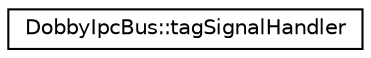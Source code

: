 digraph "Graphical Class Hierarchy"
{
 // LATEX_PDF_SIZE
  edge [fontname="Helvetica",fontsize="10",labelfontname="Helvetica",labelfontsize="10"];
  node [fontname="Helvetica",fontsize="10",shape=record];
  rankdir="LR";
  Node0 [label="DobbyIpcBus::tagSignalHandler",height=0.2,width=0.4,color="black", fillcolor="white", style="filled",URL="$structDobbyIpcBus_1_1tagSignalHandler.html",tooltip=" "];
}
